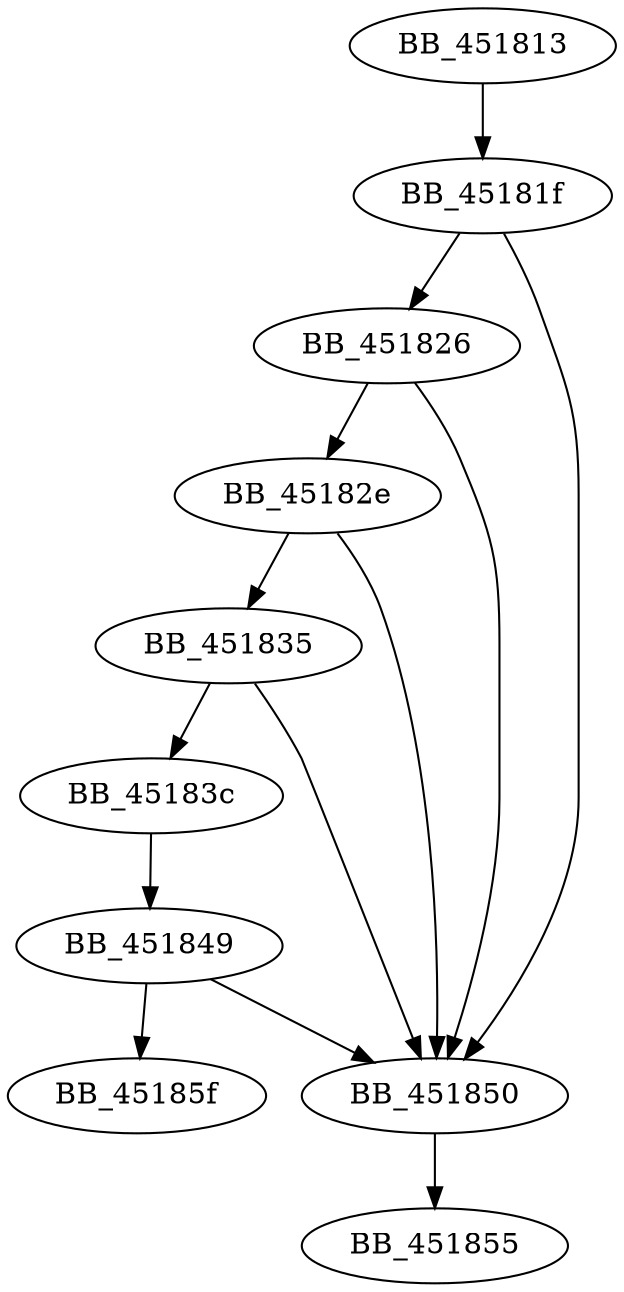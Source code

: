 DiGraph sub_451813{
BB_451813->BB_45181f
BB_45181f->BB_451826
BB_45181f->BB_451850
BB_451826->BB_45182e
BB_451826->BB_451850
BB_45182e->BB_451835
BB_45182e->BB_451850
BB_451835->BB_45183c
BB_451835->BB_451850
BB_45183c->BB_451849
BB_451849->BB_451850
BB_451849->BB_45185f
BB_451850->BB_451855
}
